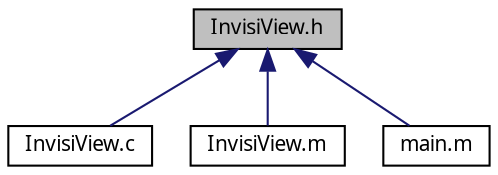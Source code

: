 digraph G
{
  edge [fontname="FreeSans.ttf",fontsize="10",labelfontname="FreeSans.ttf",labelfontsize="10"];
  node [fontname="FreeSans.ttf",fontsize="10",shape=record];
  Node1 [label="InvisiView.h",height=0.2,width=0.4,color="black", fillcolor="grey75", style="filled" fontcolor="black"];
  Node1 -> Node2 [dir=back,color="midnightblue",fontsize="10",style="solid",fontname="FreeSans.ttf"];
  Node2 [label="InvisiView.c",height=0.2,width=0.4,color="black", fillcolor="white", style="filled",URL="$_invisi_view_8c.html"];
  Node1 -> Node3 [dir=back,color="midnightblue",fontsize="10",style="solid",fontname="FreeSans.ttf"];
  Node3 [label="InvisiView.m",height=0.2,width=0.4,color="black", fillcolor="white", style="filled",URL="$_invisi_view_8m.html"];
  Node1 -> Node4 [dir=back,color="midnightblue",fontsize="10",style="solid",fontname="FreeSans.ttf"];
  Node4 [label="main.m",height=0.2,width=0.4,color="black", fillcolor="white", style="filled",URL="$main_8m.html"];
}
